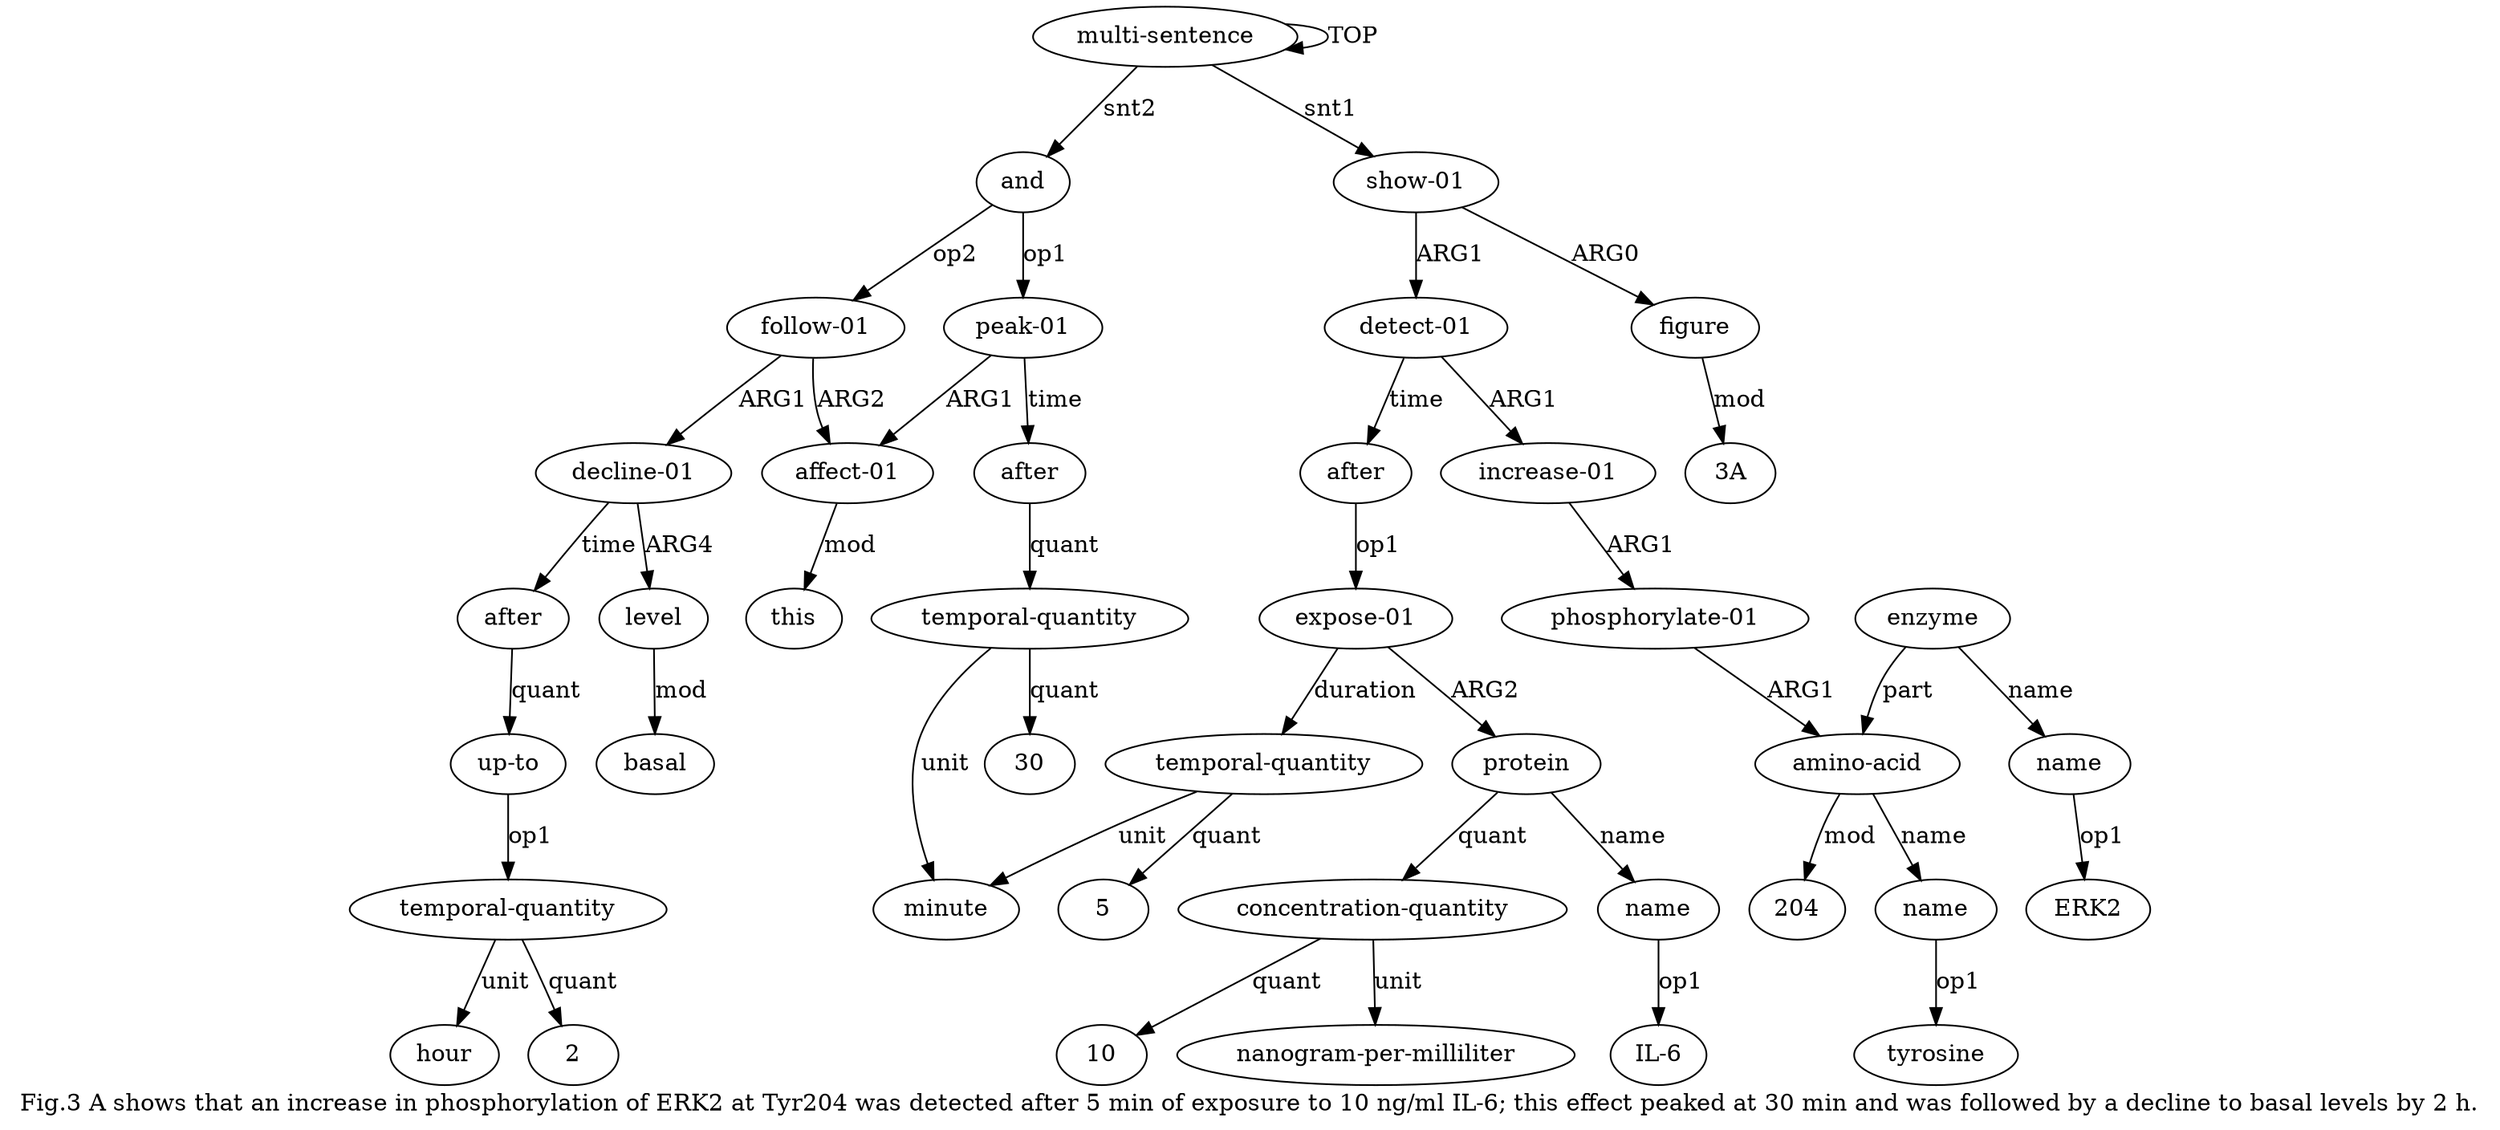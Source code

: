 digraph  {
	graph [label="Fig.3 A shows that an increase in phosphorylation of ERK2 at Tyr204 was detected after 5 min of exposure to 10 ng/ml IL-6; this \
effect peaked at 30 min and was followed by a decline to basal levels by 2 h."];
	node [label="\N"];
	a20	 [color=black,
		gold_ind=20,
		gold_label="affect-01",
		label="affect-01",
		test_ind=20,
		test_label="affect-01"];
	a21	 [color=black,
		gold_ind=21,
		gold_label=this,
		label=this,
		test_ind=21,
		test_label=this];
	a20 -> a21 [key=0,
	color=black,
	gold_label=mod,
	label=mod,
	test_label=mod];
a22 [color=black,
	gold_ind=22,
	gold_label=after,
	label=after,
	test_ind=22,
	test_label=after];
a23 [color=black,
	gold_ind=23,
	gold_label="temporal-quantity",
	label="temporal-quantity",
	test_ind=23,
	test_label="temporal-quantity"];
a22 -> a23 [key=0,
color=black,
gold_label=quant,
label=quant,
test_label=quant];
"a23 30" [color=black,
gold_ind=-1,
gold_label=30,
label=30,
test_ind=-1,
test_label=30];
a23 -> "a23 30" [key=0,
color=black,
gold_label=quant,
label=quant,
test_label=quant];
a17 [color=black,
gold_ind=17,
gold_label=minute,
label=minute,
test_ind=17,
test_label=minute];
a23 -> a17 [key=0,
color=black,
gold_label=unit,
label=unit,
test_label=unit];
a24 [color=black,
gold_ind=24,
gold_label="follow-01",
label="follow-01",
test_ind=24,
test_label="follow-01"];
a24 -> a20 [key=0,
color=black,
gold_label=ARG2,
label=ARG2,
test_label=ARG2];
a25 [color=black,
gold_ind=25,
gold_label="decline-01",
label="decline-01",
test_ind=25,
test_label="decline-01"];
a24 -> a25 [key=0,
color=black,
gold_label=ARG1,
label=ARG1,
test_label=ARG1];
a26 [color=black,
gold_ind=26,
gold_label=level,
label=level,
test_ind=26,
test_label=level];
a25 -> a26 [key=0,
color=black,
gold_label=ARG4,
label=ARG4,
test_label=ARG4];
a28 [color=black,
gold_ind=28,
gold_label=after,
label=after,
test_ind=28,
test_label=after];
a25 -> a28 [key=0,
color=black,
gold_label=time,
label=time,
test_label=time];
a27 [color=black,
gold_ind=27,
gold_label=basal,
label=basal,
test_ind=27,
test_label=basal];
a26 -> a27 [key=0,
color=black,
gold_label=mod,
label=mod,
test_label=mod];
a29 [color=black,
gold_ind=29,
gold_label="up-to",
label="up-to",
test_ind=29,
test_label="up-to"];
a28 -> a29 [key=0,
color=black,
gold_label=quant,
label=quant,
test_label=quant];
a30 [color=black,
gold_ind=30,
gold_label="temporal-quantity",
label="temporal-quantity",
test_ind=30,
test_label="temporal-quantity"];
a29 -> a30 [key=0,
color=black,
gold_label=op1,
label=op1,
test_label=op1];
"a9 ERK2" [color=black,
gold_ind=-1,
gold_label=ERK2,
label=ERK2,
test_ind=-1,
test_label=ERK2];
a31 [color=black,
gold_ind=31,
gold_label=hour,
label=hour,
test_ind=31,
test_label=hour];
"a16 5" [color=black,
gold_ind=-1,
gold_label=5,
label=5,
test_ind=-1,
test_label=5];
"a7 tyrosine" [color=black,
gold_ind=-1,
gold_label=tyrosine,
label=tyrosine,
test_ind=-1,
test_label=tyrosine];
a30 -> a31 [key=0,
color=black,
gold_label=unit,
label=unit,
test_label=unit];
"a30 2" [color=black,
gold_ind=-1,
gold_label=2,
label=2,
test_ind=-1,
test_label=2];
a30 -> "a30 2" [key=0,
color=black,
gold_label=quant,
label=quant,
test_label=quant];
"a2 3A" [color=black,
gold_ind=-1,
gold_label="3A",
label="3A",
test_ind=-1,
test_label="3A"];
"a6 204" [color=black,
gold_ind=-1,
gold_label=204,
label=204,
test_ind=-1,
test_label=204];
"a13 IL-6" [color=black,
gold_ind=-1,
gold_label="IL-6",
label="IL-6",
test_ind=-1,
test_label="IL-6"];
a15 [color=black,
gold_ind=15,
gold_label="nanogram-per-milliliter",
label="nanogram-per-milliliter",
test_ind=15,
test_label="nanogram-per-milliliter"];
a14 [color=black,
gold_ind=14,
gold_label="concentration-quantity",
label="concentration-quantity",
test_ind=14,
test_label="concentration-quantity"];
a14 -> a15 [key=0,
color=black,
gold_label=unit,
label=unit,
test_label=unit];
"a14 10" [color=black,
gold_ind=-1,
gold_label=10,
label=10,
test_ind=-1,
test_label=10];
a14 -> "a14 10" [key=0,
color=black,
gold_label=quant,
label=quant,
test_label=quant];
a16 [color=black,
gold_ind=16,
gold_label="temporal-quantity",
label="temporal-quantity",
test_ind=16,
test_label="temporal-quantity"];
a16 -> "a16 5" [key=0,
color=black,
gold_label=quant,
label=quant,
test_label=quant];
a16 -> a17 [key=0,
color=black,
gold_label=unit,
label=unit,
test_label=unit];
a11 [color=black,
gold_ind=11,
gold_label="expose-01",
label="expose-01",
test_ind=11,
test_label="expose-01"];
a11 -> a16 [key=0,
color=black,
gold_label=duration,
label=duration,
test_label=duration];
a12 [color=black,
gold_ind=12,
gold_label=protein,
label=protein,
test_ind=12,
test_label=protein];
a11 -> a12 [key=0,
color=black,
gold_label=ARG2,
label=ARG2,
test_label=ARG2];
a10 [color=black,
gold_ind=10,
gold_label=after,
label=after,
test_ind=10,
test_label=after];
a10 -> a11 [key=0,
color=black,
gold_label=op1,
label=op1,
test_label=op1];
a13 [color=black,
gold_ind=13,
gold_label=name,
label=name,
test_ind=13,
test_label=name];
a13 -> "a13 IL-6" [key=0,
color=black,
gold_label=op1,
label=op1,
test_label=op1];
a12 -> a14 [key=0,
color=black,
gold_label=quant,
label=quant,
test_label=quant];
a12 -> a13 [key=0,
color=black,
gold_label=name,
label=name,
test_label=name];
a19 [color=black,
gold_ind=19,
gold_label="peak-01",
label="peak-01",
test_ind=19,
test_label="peak-01"];
a19 -> a20 [key=0,
color=black,
gold_label=ARG1,
label=ARG1,
test_label=ARG1];
a19 -> a22 [key=0,
color=black,
gold_label=time,
label=time,
test_label=time];
a18 [color=black,
gold_ind=18,
gold_label=and,
label=and,
test_ind=18,
test_label=and];
a18 -> a24 [key=0,
color=black,
gold_label=op2,
label=op2,
test_label=op2];
a18 -> a19 [key=0,
color=black,
gold_label=op1,
label=op1,
test_label=op1];
a1 [color=black,
gold_ind=1,
gold_label="show-01",
label="show-01",
test_ind=1,
test_label="show-01"];
a3 [color=black,
gold_ind=3,
gold_label="detect-01",
label="detect-01",
test_ind=3,
test_label="detect-01"];
a1 -> a3 [key=0,
color=black,
gold_label=ARG1,
label=ARG1,
test_label=ARG1];
a2 [color=black,
gold_ind=2,
gold_label=figure,
label=figure,
test_ind=2,
test_label=figure];
a1 -> a2 [key=0,
color=black,
gold_label=ARG0,
label=ARG0,
test_label=ARG0];
a0 [color=black,
gold_ind=0,
gold_label="multi-sentence",
label="multi-sentence",
test_ind=0,
test_label="multi-sentence"];
a0 -> a18 [key=0,
color=black,
gold_label=snt2,
label=snt2,
test_label=snt2];
a0 -> a1 [key=0,
color=black,
gold_label=snt1,
label=snt1,
test_label=snt1];
a0 -> a0 [key=0,
color=black,
gold_label=TOP,
label=TOP,
test_label=TOP];
a3 -> a10 [key=0,
color=black,
gold_label=time,
label=time,
test_label=time];
a4 [color=black,
gold_ind=4,
gold_label="increase-01",
label="increase-01",
test_ind=4,
test_label="increase-01"];
a3 -> a4 [key=0,
color=black,
gold_label=ARG1,
label=ARG1,
test_label=ARG1];
a2 -> "a2 3A" [key=0,
color=black,
gold_label=mod,
label=mod,
test_label=mod];
a5 [color=black,
gold_ind=5,
gold_label="phosphorylate-01",
label="phosphorylate-01",
test_ind=5,
test_label="phosphorylate-01"];
a6 [color=black,
gold_ind=6,
gold_label="amino-acid",
label="amino-acid",
test_ind=6,
test_label="amino-acid"];
a5 -> a6 [key=0,
color=black,
gold_label=ARG1,
label=ARG1,
test_label=ARG1];
a4 -> a5 [key=0,
color=black,
gold_label=ARG1,
label=ARG1,
test_label=ARG1];
a7 [color=black,
gold_ind=7,
gold_label=name,
label=name,
test_ind=7,
test_label=name];
a7 -> "a7 tyrosine" [key=0,
color=black,
gold_label=op1,
label=op1,
test_label=op1];
a6 -> "a6 204" [key=0,
color=black,
gold_label=mod,
label=mod,
test_label=mod];
a6 -> a7 [key=0,
color=black,
gold_label=name,
label=name,
test_label=name];
a9 [color=black,
gold_ind=9,
gold_label=name,
label=name,
test_ind=9,
test_label=name];
a9 -> "a9 ERK2" [key=0,
color=black,
gold_label=op1,
label=op1,
test_label=op1];
a8 [color=black,
gold_ind=8,
gold_label=enzyme,
label=enzyme,
test_ind=8,
test_label=enzyme];
a8 -> a6 [key=0,
color=black,
gold_label=part,
label=part,
test_label=part];
a8 -> a9 [key=0,
color=black,
gold_label=name,
label=name,
test_label=name];
}
